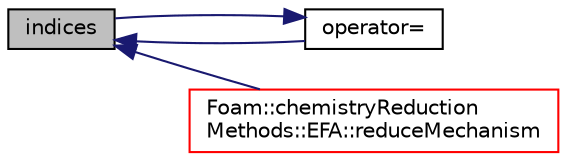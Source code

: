 digraph "indices"
{
  bgcolor="transparent";
  edge [fontname="Helvetica",fontsize="10",labelfontname="Helvetica",labelfontsize="10"];
  node [fontname="Helvetica",fontsize="10",shape=record];
  rankdir="LR";
  Node33 [label="indices",height=0.2,width=0.4,color="black", fillcolor="grey75", style="filled", fontcolor="black"];
  Node33 -> Node34 [dir="back",color="midnightblue",fontsize="10",style="solid",fontname="Helvetica"];
  Node34 [label="operator=",height=0.2,width=0.4,color="black",URL="$a31097.html#a3601b77fcf3c5b24fa6042733e0afae6"];
  Node34 -> Node33 [dir="back",color="midnightblue",fontsize="10",style="solid",fontname="Helvetica"];
  Node33 -> Node35 [dir="back",color="midnightblue",fontsize="10",style="solid",fontname="Helvetica"];
  Node35 [label="Foam::chemistryReduction\lMethods::EFA::reduceMechanism",height=0.2,width=0.4,color="red",URL="$a31093.html#ab97a7154228c1656fe098928083bbc27",tooltip="Reduce the mechanism. "];
}
